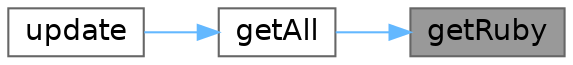 digraph "getRuby"
{
 // LATEX_PDF_SIZE
  bgcolor="transparent";
  edge [fontname=Helvetica,fontsize=14,labelfontname=Helvetica,labelfontsize=14];
  node [fontname=Helvetica,fontsize=14,shape=box,height=0.2,width=0.4];
  rankdir="RL";
  Node1 [id="Node000001",label="getRuby",height=0.2,width=0.4,color="gray40", fillcolor="grey60", style="filled", fontcolor="black",tooltip=" "];
  Node1 -> Node2 [id="edge1_Node000001_Node000002",dir="back",color="steelblue1",style="solid",tooltip=" "];
  Node2 [id="Node000002",label="getAll",height=0.2,width=0.4,color="grey40", fillcolor="white", style="filled",URL="$de/db2/classTools.html#aba0d5b303383fb5b1fabb5fd01cd3800",tooltip=" "];
  Node2 -> Node3 [id="edge2_Node000002_Node000003",dir="back",color="steelblue1",style="solid",tooltip=" "];
  Node3 [id="Node000003",label="update",height=0.2,width=0.4,color="grey40", fillcolor="white", style="filled",URL="$de/db2/classTools.html#a842e4774e3b3601a005b995c02f7e883",tooltip=" "];
}
